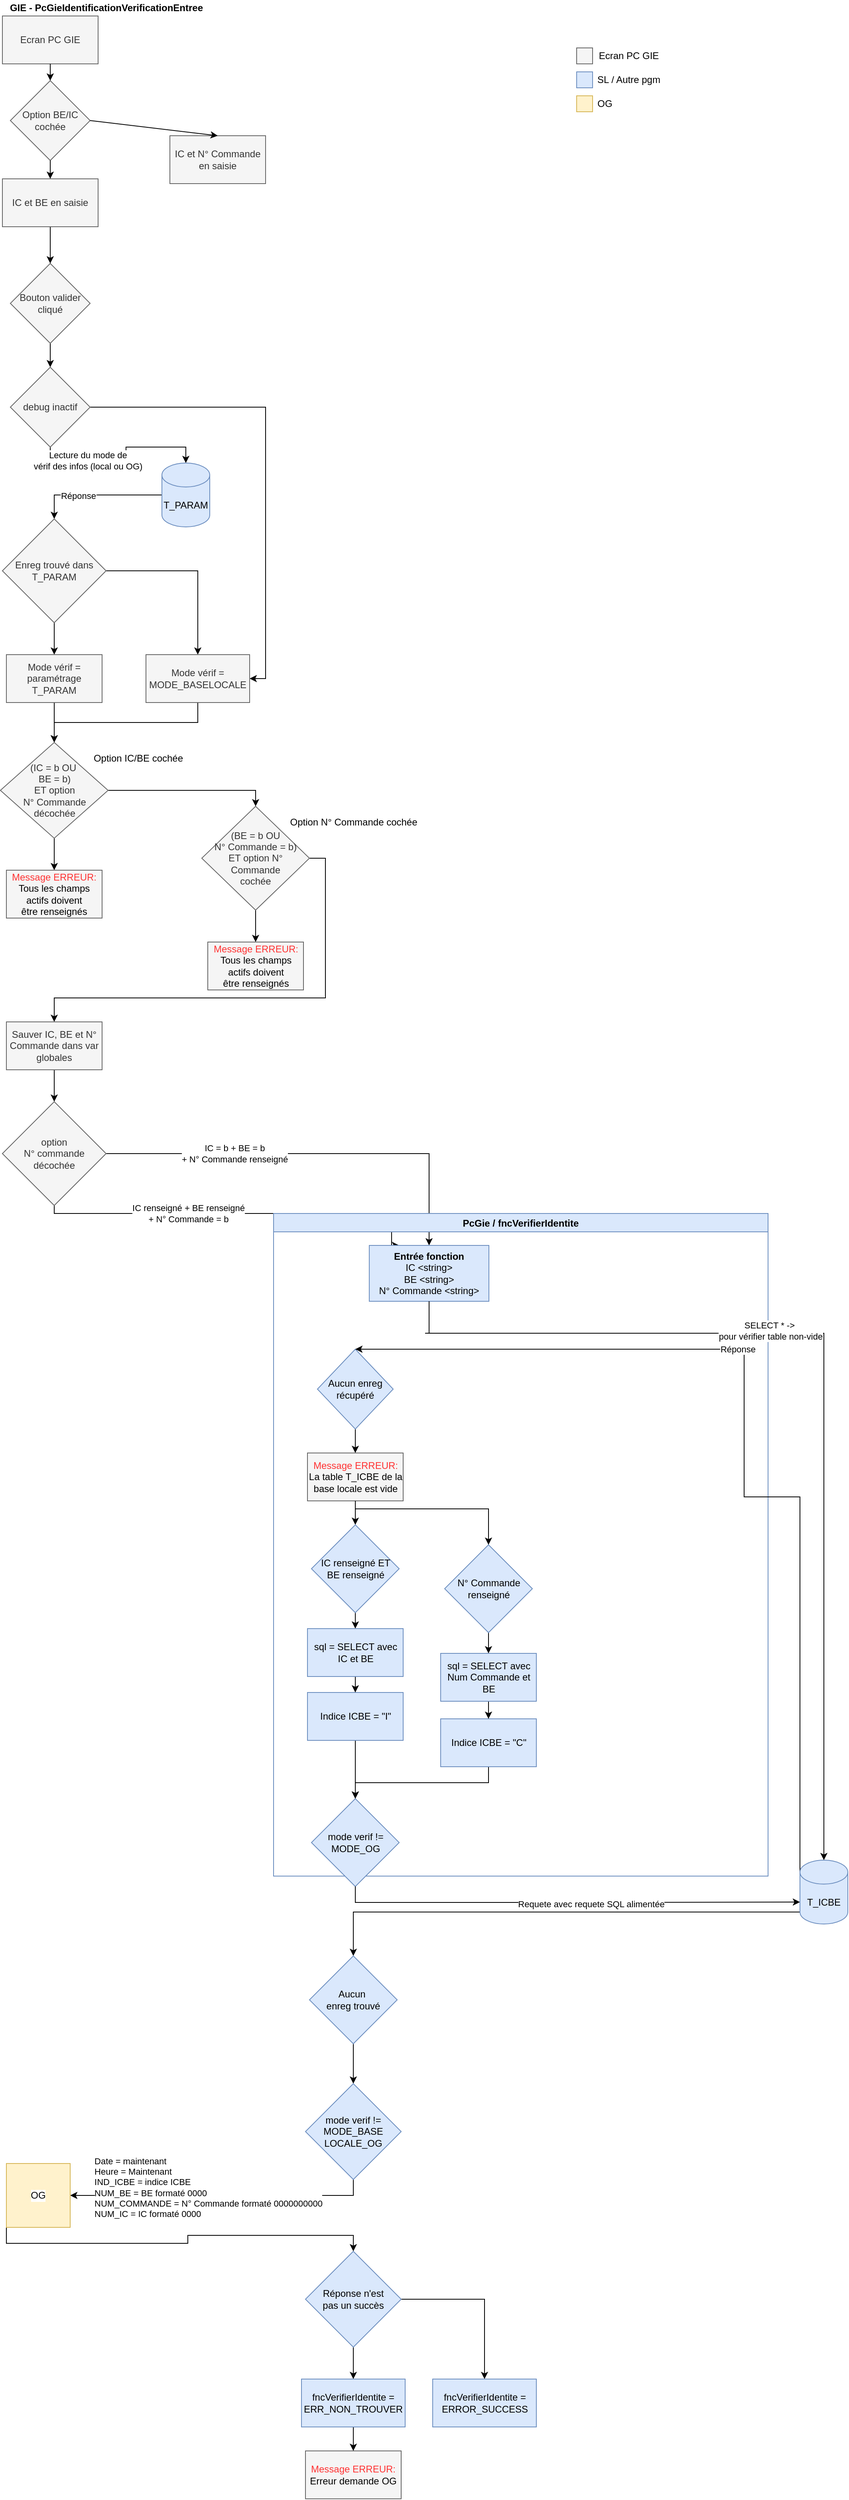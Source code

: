 <mxfile version="15.8.8" type="github">
  <diagram name="Page-1" id="c7558073-3199-34d8-9f00-42111426c3f3">
    <mxGraphModel dx="1422" dy="705" grid="1" gridSize="10" guides="1" tooltips="1" connect="1" arrows="1" fold="1" page="1" pageScale="1" pageWidth="826" pageHeight="1169" background="none" math="0" shadow="0">
      <root>
        <mxCell id="0" />
        <mxCell id="1" parent="0" />
        <mxCell id="ohkQfGkh49p79hyeSbiT-116" style="edgeStyle=orthogonalEdgeStyle;rounded=0;orthogonalLoop=1;jettySize=auto;html=1;exitX=0.5;exitY=1;exitDx=0;exitDy=0;entryX=0.5;entryY=0;entryDx=0;entryDy=0;" edge="1" parent="1" source="ohkQfGkh49p79hyeSbiT-112" target="ohkQfGkh49p79hyeSbiT-114">
          <mxGeometry relative="1" as="geometry" />
        </mxCell>
        <mxCell id="ohkQfGkh49p79hyeSbiT-112" value="Bouton valider cliqué" style="rhombus;whiteSpace=wrap;html=1;fillColor=#f5f5f5;fontColor=#333333;strokeColor=#666666;" vertex="1" parent="1">
          <mxGeometry x="80" y="390" width="100" height="100" as="geometry" />
        </mxCell>
        <mxCell id="ohkQfGkh49p79hyeSbiT-113" value="" style="endArrow=classic;html=1;rounded=0;exitX=0.5;exitY=1;exitDx=0;exitDy=0;" edge="1" parent="1" source="ohkQfGkh49p79hyeSbiT-107" target="ohkQfGkh49p79hyeSbiT-112">
          <mxGeometry width="50" height="50" relative="1" as="geometry">
            <mxPoint x="440" y="450" as="sourcePoint" />
            <mxPoint x="490" y="400" as="targetPoint" />
          </mxGeometry>
        </mxCell>
        <mxCell id="ohkQfGkh49p79hyeSbiT-118" style="edgeStyle=orthogonalEdgeStyle;rounded=0;orthogonalLoop=1;jettySize=auto;html=1;exitX=0.5;exitY=1;exitDx=0;exitDy=0;" edge="1" parent="1" source="ohkQfGkh49p79hyeSbiT-114" target="ohkQfGkh49p79hyeSbiT-117">
          <mxGeometry relative="1" as="geometry" />
        </mxCell>
        <mxCell id="ohkQfGkh49p79hyeSbiT-119" value="Lecture du mode de &lt;br&gt;vérif des infos (local ou OG)" style="edgeLabel;html=1;align=center;verticalAlign=middle;resizable=0;points=[];" vertex="1" connectable="0" parent="ohkQfGkh49p79hyeSbiT-118">
          <mxGeometry x="-0.419" y="3" relative="1" as="geometry">
            <mxPoint as="offset" />
          </mxGeometry>
        </mxCell>
        <mxCell id="ohkQfGkh49p79hyeSbiT-127" style="edgeStyle=orthogonalEdgeStyle;rounded=0;orthogonalLoop=1;jettySize=auto;html=1;exitX=1;exitY=0.5;exitDx=0;exitDy=0;entryX=1;entryY=0.5;entryDx=0;entryDy=0;" edge="1" parent="1" source="ohkQfGkh49p79hyeSbiT-114" target="ohkQfGkh49p79hyeSbiT-125">
          <mxGeometry relative="1" as="geometry">
            <Array as="points">
              <mxPoint x="400" y="570" />
              <mxPoint x="400" y="910" />
            </Array>
          </mxGeometry>
        </mxCell>
        <mxCell id="ohkQfGkh49p79hyeSbiT-114" value="debug inactif" style="rhombus;whiteSpace=wrap;html=1;fillColor=#f5f5f5;fontColor=#333333;strokeColor=#666666;" vertex="1" parent="1">
          <mxGeometry x="80" y="520" width="100" height="100" as="geometry" />
        </mxCell>
        <mxCell id="ohkQfGkh49p79hyeSbiT-121" style="edgeStyle=orthogonalEdgeStyle;rounded=0;orthogonalLoop=1;jettySize=auto;html=1;exitX=0;exitY=0.5;exitDx=0;exitDy=0;exitPerimeter=0;entryX=0.5;entryY=0;entryDx=0;entryDy=0;" edge="1" parent="1" source="ohkQfGkh49p79hyeSbiT-117" target="ohkQfGkh49p79hyeSbiT-120">
          <mxGeometry relative="1" as="geometry" />
        </mxCell>
        <mxCell id="ohkQfGkh49p79hyeSbiT-122" value="Réponse" style="edgeLabel;html=1;align=center;verticalAlign=middle;resizable=0;points=[];" vertex="1" connectable="0" parent="ohkQfGkh49p79hyeSbiT-121">
          <mxGeometry x="0.274" y="1" relative="1" as="geometry">
            <mxPoint as="offset" />
          </mxGeometry>
        </mxCell>
        <mxCell id="ohkQfGkh49p79hyeSbiT-117" value="T_PARAM" style="shape=cylinder3;whiteSpace=wrap;html=1;boundedLbl=1;backgroundOutline=1;size=15;fillColor=#dae8fc;strokeColor=#6c8ebf;" vertex="1" parent="1">
          <mxGeometry x="270" y="640" width="60" height="80" as="geometry" />
        </mxCell>
        <mxCell id="ohkQfGkh49p79hyeSbiT-124" style="edgeStyle=orthogonalEdgeStyle;rounded=0;orthogonalLoop=1;jettySize=auto;html=1;exitX=0.5;exitY=1;exitDx=0;exitDy=0;entryX=0.5;entryY=0;entryDx=0;entryDy=0;" edge="1" parent="1" source="ohkQfGkh49p79hyeSbiT-120" target="ohkQfGkh49p79hyeSbiT-123">
          <mxGeometry relative="1" as="geometry" />
        </mxCell>
        <mxCell id="ohkQfGkh49p79hyeSbiT-126" style="edgeStyle=orthogonalEdgeStyle;rounded=0;orthogonalLoop=1;jettySize=auto;html=1;exitX=1;exitY=0.5;exitDx=0;exitDy=0;entryX=0.5;entryY=0;entryDx=0;entryDy=0;" edge="1" parent="1" source="ohkQfGkh49p79hyeSbiT-120" target="ohkQfGkh49p79hyeSbiT-125">
          <mxGeometry relative="1" as="geometry" />
        </mxCell>
        <mxCell id="ohkQfGkh49p79hyeSbiT-120" value="Enreg trouvé dans T_PARAM" style="rhombus;whiteSpace=wrap;html=1;fillColor=#f5f5f5;fontColor=#333333;strokeColor=#666666;" vertex="1" parent="1">
          <mxGeometry x="70" y="710" width="130" height="130" as="geometry" />
        </mxCell>
        <mxCell id="ohkQfGkh49p79hyeSbiT-145" style="edgeStyle=orthogonalEdgeStyle;rounded=0;orthogonalLoop=1;jettySize=auto;html=1;exitX=0.5;exitY=1;exitDx=0;exitDy=0;entryX=0.5;entryY=0;entryDx=0;entryDy=0;" edge="1" parent="1" source="ohkQfGkh49p79hyeSbiT-123" target="ohkQfGkh49p79hyeSbiT-144">
          <mxGeometry relative="1" as="geometry" />
        </mxCell>
        <mxCell id="ohkQfGkh49p79hyeSbiT-123" value="Mode vérif = paramétrage T_PARAM" style="rounded=0;whiteSpace=wrap;html=1;fillColor=#f5f5f5;fontColor=#333333;strokeColor=#666666;" vertex="1" parent="1">
          <mxGeometry x="75" y="880" width="120" height="60" as="geometry" />
        </mxCell>
        <mxCell id="ohkQfGkh49p79hyeSbiT-146" style="edgeStyle=orthogonalEdgeStyle;rounded=0;orthogonalLoop=1;jettySize=auto;html=1;exitX=0.5;exitY=1;exitDx=0;exitDy=0;" edge="1" parent="1" source="ohkQfGkh49p79hyeSbiT-125" target="ohkQfGkh49p79hyeSbiT-144">
          <mxGeometry relative="1" as="geometry" />
        </mxCell>
        <mxCell id="ohkQfGkh49p79hyeSbiT-125" value="Mode vérif = MODE_BASELOCALE" style="rounded=0;whiteSpace=wrap;html=1;fillColor=#f5f5f5;fontColor=#333333;strokeColor=#666666;" vertex="1" parent="1">
          <mxGeometry x="250" y="880" width="130" height="60" as="geometry" />
        </mxCell>
        <mxCell id="ohkQfGkh49p79hyeSbiT-102" value="Ecran PC GIE" style="rounded=0;whiteSpace=wrap;html=1;fillColor=#f5f5f5;fontColor=#333333;strokeColor=#666666;" vertex="1" parent="1">
          <mxGeometry x="70" y="80" width="120" height="60" as="geometry" />
        </mxCell>
        <mxCell id="ohkQfGkh49p79hyeSbiT-103" value="Option BE/IC cochée" style="rhombus;whiteSpace=wrap;html=1;fillColor=#f5f5f5;fontColor=#333333;strokeColor=#666666;" vertex="1" parent="1">
          <mxGeometry x="80" y="161" width="100" height="100" as="geometry" />
        </mxCell>
        <mxCell id="ohkQfGkh49p79hyeSbiT-107" value="IC et BE en saisie" style="rounded=0;whiteSpace=wrap;html=1;fillColor=#f5f5f5;fontColor=#333333;strokeColor=#666666;" vertex="1" parent="1">
          <mxGeometry x="70" y="284" width="120" height="60" as="geometry" />
        </mxCell>
        <mxCell id="ohkQfGkh49p79hyeSbiT-110" value="IC et N° Commande en saisie" style="rounded=0;whiteSpace=wrap;html=1;fillColor=#f5f5f5;fontColor=#333333;strokeColor=#666666;" vertex="1" parent="1">
          <mxGeometry x="280" y="230" width="120" height="60" as="geometry" />
        </mxCell>
        <mxCell id="ohkQfGkh49p79hyeSbiT-105" value="" style="endArrow=classic;html=1;rounded=0;exitX=0.5;exitY=1;exitDx=0;exitDy=0;entryX=0.5;entryY=0;entryDx=0;entryDy=0;" edge="1" parent="1" source="ohkQfGkh49p79hyeSbiT-102" target="ohkQfGkh49p79hyeSbiT-103">
          <mxGeometry relative="1" as="geometry">
            <mxPoint x="-250" y="-160" as="sourcePoint" />
            <mxPoint x="-150" y="-160" as="targetPoint" />
          </mxGeometry>
        </mxCell>
        <mxCell id="ohkQfGkh49p79hyeSbiT-111" value="" style="endArrow=classic;html=1;rounded=0;exitX=1;exitY=0.5;exitDx=0;exitDy=0;entryX=0.5;entryY=0;entryDx=0;entryDy=0;" edge="1" parent="1" source="ohkQfGkh49p79hyeSbiT-103" target="ohkQfGkh49p79hyeSbiT-110">
          <mxGeometry width="50" height="50" relative="1" as="geometry">
            <mxPoint x="-220" y="-140" as="sourcePoint" />
            <mxPoint x="-170" y="-190" as="targetPoint" />
          </mxGeometry>
        </mxCell>
        <mxCell id="ohkQfGkh49p79hyeSbiT-108" value="" style="endArrow=classic;html=1;rounded=0;" edge="1" parent="1" source="ohkQfGkh49p79hyeSbiT-103" target="ohkQfGkh49p79hyeSbiT-107">
          <mxGeometry relative="1" as="geometry">
            <mxPoint x="-530" y="-130" as="sourcePoint" />
            <mxPoint x="-530" y="-109" as="targetPoint" />
          </mxGeometry>
        </mxCell>
        <mxCell id="ohkQfGkh49p79hyeSbiT-128" value="&lt;span style=&quot;font-weight: 700&quot;&gt;GIE - PcGieIdentificationVerificationEntree&lt;/span&gt;" style="text;html=1;align=center;verticalAlign=middle;resizable=0;points=[];autosize=1;strokeColor=none;fillColor=none;" vertex="1" parent="1">
          <mxGeometry x="70" y="60" width="260" height="20" as="geometry" />
        </mxCell>
        <mxCell id="ohkQfGkh49p79hyeSbiT-148" style="edgeStyle=orthogonalEdgeStyle;rounded=0;orthogonalLoop=1;jettySize=auto;html=1;exitX=0.5;exitY=1;exitDx=0;exitDy=0;entryX=0.5;entryY=0;entryDx=0;entryDy=0;fontColor=#000000;" edge="1" parent="1" source="ohkQfGkh49p79hyeSbiT-144" target="ohkQfGkh49p79hyeSbiT-147">
          <mxGeometry relative="1" as="geometry" />
        </mxCell>
        <mxCell id="ohkQfGkh49p79hyeSbiT-151" style="edgeStyle=orthogonalEdgeStyle;rounded=0;orthogonalLoop=1;jettySize=auto;html=1;exitX=1;exitY=0.5;exitDx=0;exitDy=0;entryX=0.5;entryY=0;entryDx=0;entryDy=0;fontColor=#000000;" edge="1" parent="1" source="ohkQfGkh49p79hyeSbiT-144" target="ohkQfGkh49p79hyeSbiT-149">
          <mxGeometry relative="1" as="geometry" />
        </mxCell>
        <mxCell id="ohkQfGkh49p79hyeSbiT-144" value="(IC = b OU&amp;nbsp;&lt;br&gt;BE = b)&lt;br&gt;ET option &lt;br&gt;N° Commande &lt;br&gt;décochée" style="rhombus;whiteSpace=wrap;html=1;fillColor=#f5f5f5;fontColor=#333333;strokeColor=#666666;" vertex="1" parent="1">
          <mxGeometry x="67.5" y="990" width="135" height="120" as="geometry" />
        </mxCell>
        <mxCell id="ohkQfGkh49p79hyeSbiT-147" value="&lt;font color=&quot;#ff3333&quot;&gt;Message ERREUR:&lt;/font&gt;&lt;br&gt;&lt;font color=&quot;#000000&quot;&gt;Tous les champs actifs doivent être&amp;nbsp;renseignés&lt;/font&gt;" style="rounded=0;whiteSpace=wrap;html=1;fillColor=#f5f5f5;fontColor=#333333;strokeColor=#666666;" vertex="1" parent="1">
          <mxGeometry x="75" y="1150" width="120" height="60" as="geometry" />
        </mxCell>
        <mxCell id="ohkQfGkh49p79hyeSbiT-154" style="edgeStyle=orthogonalEdgeStyle;rounded=0;orthogonalLoop=1;jettySize=auto;html=1;exitX=0.5;exitY=1;exitDx=0;exitDy=0;entryX=0.5;entryY=0;entryDx=0;entryDy=0;fontColor=#000000;" edge="1" parent="1" source="ohkQfGkh49p79hyeSbiT-149" target="ohkQfGkh49p79hyeSbiT-153">
          <mxGeometry relative="1" as="geometry" />
        </mxCell>
        <mxCell id="ohkQfGkh49p79hyeSbiT-156" style="edgeStyle=orthogonalEdgeStyle;rounded=0;orthogonalLoop=1;jettySize=auto;html=1;exitX=1;exitY=0.5;exitDx=0;exitDy=0;fontColor=#000000;" edge="1" parent="1" source="ohkQfGkh49p79hyeSbiT-149" target="ohkQfGkh49p79hyeSbiT-155">
          <mxGeometry relative="1" as="geometry">
            <Array as="points">
              <mxPoint x="475" y="1135" />
              <mxPoint x="475" y="1310" />
              <mxPoint x="135" y="1310" />
            </Array>
          </mxGeometry>
        </mxCell>
        <mxCell id="ohkQfGkh49p79hyeSbiT-149" value="(BE = b OU &lt;br&gt;N° Commande = b) &lt;br&gt;ET option N° Commande &lt;br&gt;cochée" style="rhombus;whiteSpace=wrap;html=1;fillColor=#f5f5f5;fontColor=#333333;strokeColor=#666666;" vertex="1" parent="1">
          <mxGeometry x="320" y="1070" width="135" height="130" as="geometry" />
        </mxCell>
        <mxCell id="ohkQfGkh49p79hyeSbiT-150" value="Option IC/BE cochée" style="text;html=1;align=center;verticalAlign=middle;resizable=0;points=[];autosize=1;strokeColor=none;fillColor=none;fontColor=#000000;" vertex="1" parent="1">
          <mxGeometry x="175" y="1000" width="130" height="20" as="geometry" />
        </mxCell>
        <mxCell id="ohkQfGkh49p79hyeSbiT-152" value="Option N° Commande cochée" style="text;html=1;align=center;verticalAlign=middle;resizable=0;points=[];autosize=1;strokeColor=none;fillColor=none;fontColor=#000000;" vertex="1" parent="1">
          <mxGeometry x="420" y="1080" width="180" height="20" as="geometry" />
        </mxCell>
        <mxCell id="ohkQfGkh49p79hyeSbiT-153" value="&lt;font color=&quot;#ff3333&quot;&gt;Message ERREUR:&lt;/font&gt;&lt;br&gt;&lt;font color=&quot;#000000&quot;&gt;Tous les champs actifs doivent être&amp;nbsp;renseignés&lt;/font&gt;" style="rounded=0;whiteSpace=wrap;html=1;fillColor=#f5f5f5;fontColor=#333333;strokeColor=#666666;" vertex="1" parent="1">
          <mxGeometry x="327.5" y="1240" width="120" height="60" as="geometry" />
        </mxCell>
        <mxCell id="ohkQfGkh49p79hyeSbiT-158" style="edgeStyle=orthogonalEdgeStyle;rounded=0;orthogonalLoop=1;jettySize=auto;html=1;exitX=0.5;exitY=1;exitDx=0;exitDy=0;entryX=0.5;entryY=0;entryDx=0;entryDy=0;fontColor=#000000;" edge="1" parent="1" source="ohkQfGkh49p79hyeSbiT-155" target="ohkQfGkh49p79hyeSbiT-157">
          <mxGeometry relative="1" as="geometry" />
        </mxCell>
        <mxCell id="ohkQfGkh49p79hyeSbiT-155" value="Sauver IC, BE et N° Commande dans var globales" style="rounded=0;whiteSpace=wrap;html=1;fillColor=#f5f5f5;fontColor=#333333;strokeColor=#666666;" vertex="1" parent="1">
          <mxGeometry x="75" y="1340" width="120" height="60" as="geometry" />
        </mxCell>
        <mxCell id="ohkQfGkh49p79hyeSbiT-162" style="edgeStyle=orthogonalEdgeStyle;rounded=0;orthogonalLoop=1;jettySize=auto;html=1;exitX=0.5;exitY=1;exitDx=0;exitDy=0;entryX=0.25;entryY=0;entryDx=0;entryDy=0;fontColor=#000000;" edge="1" parent="1" source="ohkQfGkh49p79hyeSbiT-157" target="ohkQfGkh49p79hyeSbiT-169">
          <mxGeometry relative="1" as="geometry">
            <mxPoint x="355" y="1670" as="targetPoint" />
            <Array as="points">
              <mxPoint x="135" y="1580" />
              <mxPoint x="558" y="1580" />
            </Array>
          </mxGeometry>
        </mxCell>
        <mxCell id="ohkQfGkh49p79hyeSbiT-163" value="IC renseigné + BE renseigné &lt;br&gt;+ N° Commande = b" style="edgeLabel;html=1;align=center;verticalAlign=middle;resizable=0;points=[];fontColor=#000000;" vertex="1" connectable="0" parent="ohkQfGkh49p79hyeSbiT-162">
          <mxGeometry x="0.219" relative="1" as="geometry">
            <mxPoint x="-116" as="offset" />
          </mxGeometry>
        </mxCell>
        <mxCell id="ohkQfGkh49p79hyeSbiT-164" style="edgeStyle=orthogonalEdgeStyle;rounded=0;orthogonalLoop=1;jettySize=auto;html=1;exitX=1;exitY=0.5;exitDx=0;exitDy=0;entryX=0.5;entryY=0;entryDx=0;entryDy=0;fontColor=#000000;" edge="1" parent="1" source="ohkQfGkh49p79hyeSbiT-157" target="ohkQfGkh49p79hyeSbiT-169">
          <mxGeometry relative="1" as="geometry">
            <mxPoint x="405" y="1620" as="targetPoint" />
          </mxGeometry>
        </mxCell>
        <mxCell id="ohkQfGkh49p79hyeSbiT-165" value="IC = b + BE = b &lt;br&gt;+ N° Commande renseigné" style="edgeLabel;html=1;align=center;verticalAlign=middle;resizable=0;points=[];fontColor=#000000;" vertex="1" connectable="0" parent="ohkQfGkh49p79hyeSbiT-164">
          <mxGeometry x="-0.594" y="-1" relative="1" as="geometry">
            <mxPoint x="55" y="-1" as="offset" />
          </mxGeometry>
        </mxCell>
        <mxCell id="ohkQfGkh49p79hyeSbiT-157" value="option &lt;br&gt;N° commande décochée" style="rhombus;whiteSpace=wrap;html=1;fillColor=#f5f5f5;fontColor=#333333;strokeColor=#666666;" vertex="1" parent="1">
          <mxGeometry x="70" y="1440" width="130" height="130" as="geometry" />
        </mxCell>
        <mxCell id="ohkQfGkh49p79hyeSbiT-160" value="" style="group" vertex="1" connectable="0" parent="1">
          <mxGeometry x="790" y="120" width="110" height="80" as="geometry" />
        </mxCell>
        <mxCell id="ohkQfGkh49p79hyeSbiT-129" value="" style="rounded=0;whiteSpace=wrap;html=1;fillColor=#f5f5f5;fontColor=#333333;strokeColor=#666666;container=0;" vertex="1" parent="ohkQfGkh49p79hyeSbiT-160">
          <mxGeometry width="20" height="20" as="geometry" />
        </mxCell>
        <mxCell id="ohkQfGkh49p79hyeSbiT-130" value="Ecran PC GIE" style="text;html=1;align=center;verticalAlign=middle;resizable=0;points=[];autosize=1;strokeColor=none;fillColor=none;container=0;" vertex="1" parent="ohkQfGkh49p79hyeSbiT-160">
          <mxGeometry x="20" width="90" height="20" as="geometry" />
        </mxCell>
        <mxCell id="ohkQfGkh49p79hyeSbiT-133" value="" style="rounded=0;whiteSpace=wrap;html=1;fillColor=#dae8fc;strokeColor=#6c8ebf;container=0;" vertex="1" parent="ohkQfGkh49p79hyeSbiT-160">
          <mxGeometry y="30" width="20" height="20" as="geometry" />
        </mxCell>
        <mxCell id="ohkQfGkh49p79hyeSbiT-134" value="SL / Autre pgm" style="text;html=1;align=center;verticalAlign=middle;resizable=0;points=[];autosize=1;strokeColor=none;fillColor=none;container=0;" vertex="1" parent="ohkQfGkh49p79hyeSbiT-160">
          <mxGeometry x="20" y="30" width="90" height="20" as="geometry" />
        </mxCell>
        <mxCell id="ohkQfGkh49p79hyeSbiT-141" value="" style="rounded=0;whiteSpace=wrap;html=1;fillColor=#fff2cc;strokeColor=#d6b656;container=0;" vertex="1" parent="ohkQfGkh49p79hyeSbiT-160">
          <mxGeometry y="60" width="20" height="20" as="geometry" />
        </mxCell>
        <mxCell id="ohkQfGkh49p79hyeSbiT-142" value="OG" style="text;html=1;align=center;verticalAlign=middle;resizable=0;points=[];autosize=1;strokeColor=none;fillColor=none;container=0;" vertex="1" parent="ohkQfGkh49p79hyeSbiT-160">
          <mxGeometry x="20" y="60" width="30" height="20" as="geometry" />
        </mxCell>
        <mxCell id="ohkQfGkh49p79hyeSbiT-166" value="PcGie / fncVerifierIdentite" style="swimlane;fillColor=#dae8fc;strokeColor=#6c8ebf;" vertex="1" parent="1">
          <mxGeometry x="410" y="1580" width="620" height="830" as="geometry">
            <mxRectangle x="460" y="1460" width="130" height="23" as="alternateBounds" />
          </mxGeometry>
        </mxCell>
        <mxCell id="ohkQfGkh49p79hyeSbiT-169" value="&lt;b&gt;Entrée fonction&lt;/b&gt;&lt;br&gt;IC &amp;lt;string&amp;gt;&lt;br&gt;BE &amp;lt;string&amp;gt;&lt;br&gt;N° Commande &amp;lt;string&amp;gt;" style="rounded=0;whiteSpace=wrap;html=1;fillColor=#dae8fc;strokeColor=#6c8ebf;" vertex="1" parent="ohkQfGkh49p79hyeSbiT-166">
          <mxGeometry x="120" y="40" width="150" height="70" as="geometry" />
        </mxCell>
        <mxCell id="ohkQfGkh49p79hyeSbiT-176" style="edgeStyle=orthogonalEdgeStyle;rounded=0;orthogonalLoop=1;jettySize=auto;html=1;exitX=0.5;exitY=1;exitDx=0;exitDy=0;fontColor=#000000;" edge="1" parent="ohkQfGkh49p79hyeSbiT-166" source="ohkQfGkh49p79hyeSbiT-172" target="ohkQfGkh49p79hyeSbiT-175">
          <mxGeometry relative="1" as="geometry" />
        </mxCell>
        <mxCell id="ohkQfGkh49p79hyeSbiT-172" value="Aucun enreg récupéré" style="rhombus;whiteSpace=wrap;html=1;fillColor=#dae8fc;strokeColor=#6c8ebf;" vertex="1" parent="ohkQfGkh49p79hyeSbiT-166">
          <mxGeometry x="55" y="170" width="95" height="100" as="geometry" />
        </mxCell>
        <mxCell id="ohkQfGkh49p79hyeSbiT-178" style="edgeStyle=orthogonalEdgeStyle;rounded=0;orthogonalLoop=1;jettySize=auto;html=1;exitX=0.5;exitY=1;exitDx=0;exitDy=0;fontColor=#000000;" edge="1" parent="ohkQfGkh49p79hyeSbiT-166" source="ohkQfGkh49p79hyeSbiT-175" target="ohkQfGkh49p79hyeSbiT-177">
          <mxGeometry relative="1" as="geometry" />
        </mxCell>
        <mxCell id="ohkQfGkh49p79hyeSbiT-175" value="&lt;font color=&quot;#ff3333&quot;&gt;Message ERREUR:&lt;/font&gt;&lt;br&gt;&lt;font color=&quot;#000000&quot;&gt;La table T_ICBE de la base locale est vide&lt;/font&gt;" style="rounded=0;whiteSpace=wrap;html=1;fillColor=#f5f5f5;fontColor=#333333;strokeColor=#666666;" vertex="1" parent="ohkQfGkh49p79hyeSbiT-166">
          <mxGeometry x="42.5" y="300" width="120" height="60" as="geometry" />
        </mxCell>
        <mxCell id="ohkQfGkh49p79hyeSbiT-189" style="edgeStyle=orthogonalEdgeStyle;rounded=0;orthogonalLoop=1;jettySize=auto;html=1;exitX=0.5;exitY=1;exitDx=0;exitDy=0;entryX=0.5;entryY=0;entryDx=0;entryDy=0;fontColor=#000000;" edge="1" parent="ohkQfGkh49p79hyeSbiT-166" source="ohkQfGkh49p79hyeSbiT-177" target="ohkQfGkh49p79hyeSbiT-186">
          <mxGeometry relative="1" as="geometry" />
        </mxCell>
        <mxCell id="ohkQfGkh49p79hyeSbiT-177" value="IC renseigné ET&lt;br&gt;BE renseigné" style="rhombus;whiteSpace=wrap;html=1;fillColor=#dae8fc;strokeColor=#6c8ebf;" vertex="1" parent="ohkQfGkh49p79hyeSbiT-166">
          <mxGeometry x="47.5" y="390" width="110" height="110" as="geometry" />
        </mxCell>
        <mxCell id="ohkQfGkh49p79hyeSbiT-204" style="edgeStyle=orthogonalEdgeStyle;rounded=0;orthogonalLoop=1;jettySize=auto;html=1;exitX=0.5;exitY=1;exitDx=0;exitDy=0;fontColor=#000000;" edge="1" parent="ohkQfGkh49p79hyeSbiT-166" source="ohkQfGkh49p79hyeSbiT-181" target="ohkQfGkh49p79hyeSbiT-198">
          <mxGeometry relative="1" as="geometry" />
        </mxCell>
        <mxCell id="ohkQfGkh49p79hyeSbiT-181" value="Indice ICBE = &quot;I&quot;" style="rounded=0;whiteSpace=wrap;html=1;fillColor=#dae8fc;strokeColor=#6c8ebf;" vertex="1" parent="ohkQfGkh49p79hyeSbiT-166">
          <mxGeometry x="42.5" y="600" width="120" height="60" as="geometry" />
        </mxCell>
        <mxCell id="ohkQfGkh49p79hyeSbiT-190" style="edgeStyle=orthogonalEdgeStyle;rounded=0;orthogonalLoop=1;jettySize=auto;html=1;exitX=0.5;exitY=1;exitDx=0;exitDy=0;entryX=0.5;entryY=0;entryDx=0;entryDy=0;fontColor=#000000;" edge="1" parent="ohkQfGkh49p79hyeSbiT-166" source="ohkQfGkh49p79hyeSbiT-186" target="ohkQfGkh49p79hyeSbiT-181">
          <mxGeometry relative="1" as="geometry" />
        </mxCell>
        <mxCell id="ohkQfGkh49p79hyeSbiT-186" value="sql = SELECT avec IC et BE" style="rounded=0;whiteSpace=wrap;html=1;fillColor=#dae8fc;strokeColor=#6c8ebf;" vertex="1" parent="ohkQfGkh49p79hyeSbiT-166">
          <mxGeometry x="42.5" y="520" width="120" height="60" as="geometry" />
        </mxCell>
        <mxCell id="ohkQfGkh49p79hyeSbiT-198" value="mode verif != MODE_OG" style="rhombus;whiteSpace=wrap;html=1;fillColor=#dae8fc;strokeColor=#6c8ebf;" vertex="1" parent="ohkQfGkh49p79hyeSbiT-166">
          <mxGeometry x="47.5" y="733" width="110" height="110" as="geometry" />
        </mxCell>
        <mxCell id="ohkQfGkh49p79hyeSbiT-173" style="edgeStyle=orthogonalEdgeStyle;rounded=0;orthogonalLoop=1;jettySize=auto;html=1;exitX=0;exitY=0;exitDx=0;exitDy=15;exitPerimeter=0;fontColor=#000000;" edge="1" parent="1" source="ohkQfGkh49p79hyeSbiT-168" target="ohkQfGkh49p79hyeSbiT-172">
          <mxGeometry relative="1" as="geometry">
            <Array as="points">
              <mxPoint x="1000" y="1935" />
              <mxPoint x="1000" y="1750" />
              <mxPoint x="508" y="1750" />
            </Array>
          </mxGeometry>
        </mxCell>
        <mxCell id="ohkQfGkh49p79hyeSbiT-174" value="Réponse" style="edgeLabel;html=1;align=center;verticalAlign=middle;resizable=0;points=[];fontColor=#000000;" vertex="1" connectable="0" parent="ohkQfGkh49p79hyeSbiT-173">
          <mxGeometry x="0.209" relative="1" as="geometry">
            <mxPoint as="offset" />
          </mxGeometry>
        </mxCell>
        <mxCell id="ohkQfGkh49p79hyeSbiT-209" style="edgeStyle=orthogonalEdgeStyle;rounded=0;orthogonalLoop=1;jettySize=auto;html=1;exitX=0;exitY=1;exitDx=0;exitDy=-15;exitPerimeter=0;entryX=0.5;entryY=0;entryDx=0;entryDy=0;fontColor=#000000;" edge="1" parent="1" source="ohkQfGkh49p79hyeSbiT-168" target="ohkQfGkh49p79hyeSbiT-208">
          <mxGeometry relative="1" as="geometry" />
        </mxCell>
        <mxCell id="ohkQfGkh49p79hyeSbiT-168" value="T_ICBE" style="shape=cylinder3;whiteSpace=wrap;html=1;boundedLbl=1;backgroundOutline=1;size=15;fillColor=#dae8fc;strokeColor=#6c8ebf;" vertex="1" parent="1">
          <mxGeometry x="1070" y="2390" width="60" height="80" as="geometry" />
        </mxCell>
        <mxCell id="ohkQfGkh49p79hyeSbiT-170" style="edgeStyle=orthogonalEdgeStyle;rounded=0;orthogonalLoop=1;jettySize=auto;html=1;exitX=0.5;exitY=1;exitDx=0;exitDy=0;entryX=0.5;entryY=0;entryDx=0;entryDy=0;entryPerimeter=0;fontColor=#000000;" edge="1" parent="1" source="ohkQfGkh49p79hyeSbiT-169" target="ohkQfGkh49p79hyeSbiT-168">
          <mxGeometry relative="1" as="geometry">
            <Array as="points">
              <mxPoint x="600" y="1730" />
              <mxPoint x="1070" y="1730" />
            </Array>
          </mxGeometry>
        </mxCell>
        <mxCell id="ohkQfGkh49p79hyeSbiT-171" value="SELECT * -&amp;gt;&amp;nbsp;&lt;br&gt;pour vérifier table non-vide" style="edgeLabel;html=1;align=center;verticalAlign=middle;resizable=0;points=[];fontColor=#000000;" vertex="1" connectable="0" parent="ohkQfGkh49p79hyeSbiT-170">
          <mxGeometry x="-0.196" y="3" relative="1" as="geometry">
            <mxPoint x="-7" as="offset" />
          </mxGeometry>
        </mxCell>
        <mxCell id="ohkQfGkh49p79hyeSbiT-195" style="edgeStyle=orthogonalEdgeStyle;rounded=0;orthogonalLoop=1;jettySize=auto;html=1;exitX=0.5;exitY=1;exitDx=0;exitDy=0;fontColor=#000000;" edge="1" parent="1" source="ohkQfGkh49p79hyeSbiT-191" target="ohkQfGkh49p79hyeSbiT-193">
          <mxGeometry relative="1" as="geometry">
            <mxPoint x="679.5" y="2125" as="targetPoint" />
          </mxGeometry>
        </mxCell>
        <mxCell id="ohkQfGkh49p79hyeSbiT-191" value="N° Commande&lt;br&gt;renseigné" style="rhombus;whiteSpace=wrap;html=1;fillColor=#dae8fc;strokeColor=#6c8ebf;" vertex="1" parent="1">
          <mxGeometry x="624.5" y="1995" width="110" height="110" as="geometry" />
        </mxCell>
        <mxCell id="ohkQfGkh49p79hyeSbiT-205" style="edgeStyle=orthogonalEdgeStyle;rounded=0;orthogonalLoop=1;jettySize=auto;html=1;exitX=0.5;exitY=1;exitDx=0;exitDy=0;fontColor=#000000;" edge="1" parent="1" source="ohkQfGkh49p79hyeSbiT-192" target="ohkQfGkh49p79hyeSbiT-198">
          <mxGeometry relative="1" as="geometry" />
        </mxCell>
        <mxCell id="ohkQfGkh49p79hyeSbiT-192" value="Indice ICBE = &quot;C&quot;" style="rounded=0;whiteSpace=wrap;html=1;fillColor=#dae8fc;strokeColor=#6c8ebf;" vertex="1" parent="1">
          <mxGeometry x="619.5" y="2213" width="120" height="60" as="geometry" />
        </mxCell>
        <mxCell id="ohkQfGkh49p79hyeSbiT-202" style="edgeStyle=orthogonalEdgeStyle;rounded=0;orthogonalLoop=1;jettySize=auto;html=1;exitX=0.5;exitY=1;exitDx=0;exitDy=0;fontColor=#000000;" edge="1" parent="1" source="ohkQfGkh49p79hyeSbiT-193" target="ohkQfGkh49p79hyeSbiT-192">
          <mxGeometry relative="1" as="geometry" />
        </mxCell>
        <mxCell id="ohkQfGkh49p79hyeSbiT-193" value="sql = SELECT avec Num Commande et BE" style="rounded=0;whiteSpace=wrap;html=1;fillColor=#dae8fc;strokeColor=#6c8ebf;" vertex="1" parent="1">
          <mxGeometry x="619.5" y="2131" width="120" height="60" as="geometry" />
        </mxCell>
        <mxCell id="ohkQfGkh49p79hyeSbiT-194" style="edgeStyle=orthogonalEdgeStyle;rounded=0;orthogonalLoop=1;jettySize=auto;html=1;exitX=0.5;exitY=1;exitDx=0;exitDy=0;entryX=0.5;entryY=0;entryDx=0;entryDy=0;fontColor=#000000;" edge="1" parent="1" source="ohkQfGkh49p79hyeSbiT-175" target="ohkQfGkh49p79hyeSbiT-191">
          <mxGeometry relative="1" as="geometry">
            <Array as="points">
              <mxPoint x="513" y="1950" />
              <mxPoint x="680" y="1950" />
            </Array>
          </mxGeometry>
        </mxCell>
        <mxCell id="ohkQfGkh49p79hyeSbiT-206" style="edgeStyle=orthogonalEdgeStyle;rounded=0;orthogonalLoop=1;jettySize=auto;html=1;exitX=0.5;exitY=1;exitDx=0;exitDy=0;entryX=0;entryY=0;entryDx=0;entryDy=52.5;entryPerimeter=0;fontColor=#000000;" edge="1" parent="1" source="ohkQfGkh49p79hyeSbiT-198" target="ohkQfGkh49p79hyeSbiT-168">
          <mxGeometry relative="1" as="geometry" />
        </mxCell>
        <mxCell id="ohkQfGkh49p79hyeSbiT-207" value="Requete avec requete SQL alimentée" style="edgeLabel;html=1;align=center;verticalAlign=middle;resizable=0;points=[];fontColor=#000000;" vertex="1" connectable="0" parent="ohkQfGkh49p79hyeSbiT-206">
          <mxGeometry x="0.088" y="-2" relative="1" as="geometry">
            <mxPoint x="1" as="offset" />
          </mxGeometry>
        </mxCell>
        <mxCell id="ohkQfGkh49p79hyeSbiT-211" style="edgeStyle=orthogonalEdgeStyle;rounded=0;orthogonalLoop=1;jettySize=auto;html=1;exitX=0.5;exitY=1;exitDx=0;exitDy=0;fontColor=#000000;" edge="1" parent="1" source="ohkQfGkh49p79hyeSbiT-208" target="ohkQfGkh49p79hyeSbiT-210">
          <mxGeometry relative="1" as="geometry" />
        </mxCell>
        <mxCell id="ohkQfGkh49p79hyeSbiT-208" value="Aucun&amp;nbsp;&lt;br&gt;enreg trouvé" style="rhombus;whiteSpace=wrap;html=1;fillColor=#dae8fc;strokeColor=#6c8ebf;" vertex="1" parent="1">
          <mxGeometry x="455" y="2510" width="110" height="110" as="geometry" />
        </mxCell>
        <mxCell id="ohkQfGkh49p79hyeSbiT-214" style="edgeStyle=orthogonalEdgeStyle;rounded=0;orthogonalLoop=1;jettySize=auto;html=1;exitX=0.5;exitY=1;exitDx=0;exitDy=0;fontColor=#000000;" edge="1" parent="1" source="ohkQfGkh49p79hyeSbiT-210" target="ohkQfGkh49p79hyeSbiT-213">
          <mxGeometry relative="1" as="geometry" />
        </mxCell>
        <mxCell id="ohkQfGkh49p79hyeSbiT-217" value="&lt;div style=&quot;text-align: left&quot;&gt;Date = maintenant&lt;/div&gt;&lt;div style=&quot;text-align: left&quot;&gt;Heure = Maintenant&lt;/div&gt;&lt;div style=&quot;text-align: left&quot;&gt;IND_ICBE = indice ICBE&lt;/div&gt;&lt;div style=&quot;text-align: left&quot;&gt;NUM_BE = BE formaté 0000&lt;/div&gt;&lt;div style=&quot;text-align: left&quot;&gt;NUM_COMMANDE = N° Commande formaté 0000000000&lt;/div&gt;&lt;div style=&quot;text-align: left&quot;&gt;NUM_IC = IC formaté 0000&lt;/div&gt;" style="edgeLabel;html=1;align=center;verticalAlign=middle;resizable=0;points=[];fontColor=#000000;" vertex="1" connectable="0" parent="ohkQfGkh49p79hyeSbiT-214">
          <mxGeometry x="-0.645" y="-3" relative="1" as="geometry">
            <mxPoint x="-136" y="-7" as="offset" />
          </mxGeometry>
        </mxCell>
        <mxCell id="ohkQfGkh49p79hyeSbiT-210" value="mode verif != &lt;br&gt;MODE_BASE&lt;br&gt;LOCALE_OG" style="rhombus;whiteSpace=wrap;html=1;fillColor=#dae8fc;strokeColor=#6c8ebf;" vertex="1" parent="1">
          <mxGeometry x="450" y="2670" width="120" height="120" as="geometry" />
        </mxCell>
        <mxCell id="ohkQfGkh49p79hyeSbiT-219" style="edgeStyle=orthogonalEdgeStyle;rounded=0;orthogonalLoop=1;jettySize=auto;html=1;exitX=0;exitY=1;exitDx=0;exitDy=0;fontColor=#000000;" edge="1" parent="1" source="ohkQfGkh49p79hyeSbiT-213" target="ohkQfGkh49p79hyeSbiT-218">
          <mxGeometry relative="1" as="geometry" />
        </mxCell>
        <mxCell id="ohkQfGkh49p79hyeSbiT-213" value="OG" style="whiteSpace=wrap;html=1;aspect=fixed;labelBackgroundColor=#FFFFFF;fillColor=#fff2cc;strokeColor=#d6b656;" vertex="1" parent="1">
          <mxGeometry x="75" y="2770" width="80" height="80" as="geometry" />
        </mxCell>
        <mxCell id="ohkQfGkh49p79hyeSbiT-223" style="edgeStyle=orthogonalEdgeStyle;rounded=0;orthogonalLoop=1;jettySize=auto;html=1;exitX=0.5;exitY=1;exitDx=0;exitDy=0;fontColor=#000000;" edge="1" parent="1" source="ohkQfGkh49p79hyeSbiT-218" target="ohkQfGkh49p79hyeSbiT-222">
          <mxGeometry relative="1" as="geometry" />
        </mxCell>
        <mxCell id="ohkQfGkh49p79hyeSbiT-226" style="edgeStyle=orthogonalEdgeStyle;rounded=0;orthogonalLoop=1;jettySize=auto;html=1;exitX=1;exitY=0.5;exitDx=0;exitDy=0;fontColor=#000000;" edge="1" parent="1" source="ohkQfGkh49p79hyeSbiT-218" target="ohkQfGkh49p79hyeSbiT-225">
          <mxGeometry relative="1" as="geometry" />
        </mxCell>
        <mxCell id="ohkQfGkh49p79hyeSbiT-218" value="Réponse n&#39;est &lt;br&gt;pas un succès" style="rhombus;whiteSpace=wrap;html=1;fillColor=#dae8fc;strokeColor=#6c8ebf;" vertex="1" parent="1">
          <mxGeometry x="450" y="2880" width="120" height="120" as="geometry" />
        </mxCell>
        <mxCell id="ohkQfGkh49p79hyeSbiT-220" value="&lt;font color=&quot;#ff3333&quot;&gt;Message ERREUR:&lt;/font&gt;&lt;br&gt;&lt;font color=&quot;#000000&quot;&gt;Erreur demande OG&lt;/font&gt;" style="rounded=0;whiteSpace=wrap;html=1;fillColor=#f5f5f5;fontColor=#333333;strokeColor=#666666;" vertex="1" parent="1">
          <mxGeometry x="450" y="3130" width="120" height="60" as="geometry" />
        </mxCell>
        <mxCell id="ohkQfGkh49p79hyeSbiT-224" style="edgeStyle=orthogonalEdgeStyle;rounded=0;orthogonalLoop=1;jettySize=auto;html=1;exitX=0.5;exitY=1;exitDx=0;exitDy=0;entryX=0.5;entryY=0;entryDx=0;entryDy=0;fontColor=#000000;" edge="1" parent="1" source="ohkQfGkh49p79hyeSbiT-222" target="ohkQfGkh49p79hyeSbiT-220">
          <mxGeometry relative="1" as="geometry" />
        </mxCell>
        <mxCell id="ohkQfGkh49p79hyeSbiT-222" value="fncVerifierIdentite = ERR_NON_TROUVER" style="rounded=0;whiteSpace=wrap;html=1;fillColor=#dae8fc;strokeColor=#6c8ebf;" vertex="1" parent="1">
          <mxGeometry x="445" y="3040" width="130" height="60" as="geometry" />
        </mxCell>
        <mxCell id="ohkQfGkh49p79hyeSbiT-225" value="fncVerifierIdentite = ERROR_SUCCESS" style="rounded=0;whiteSpace=wrap;html=1;fillColor=#dae8fc;strokeColor=#6c8ebf;" vertex="1" parent="1">
          <mxGeometry x="609.5" y="3040" width="130" height="60" as="geometry" />
        </mxCell>
      </root>
    </mxGraphModel>
  </diagram>
</mxfile>
